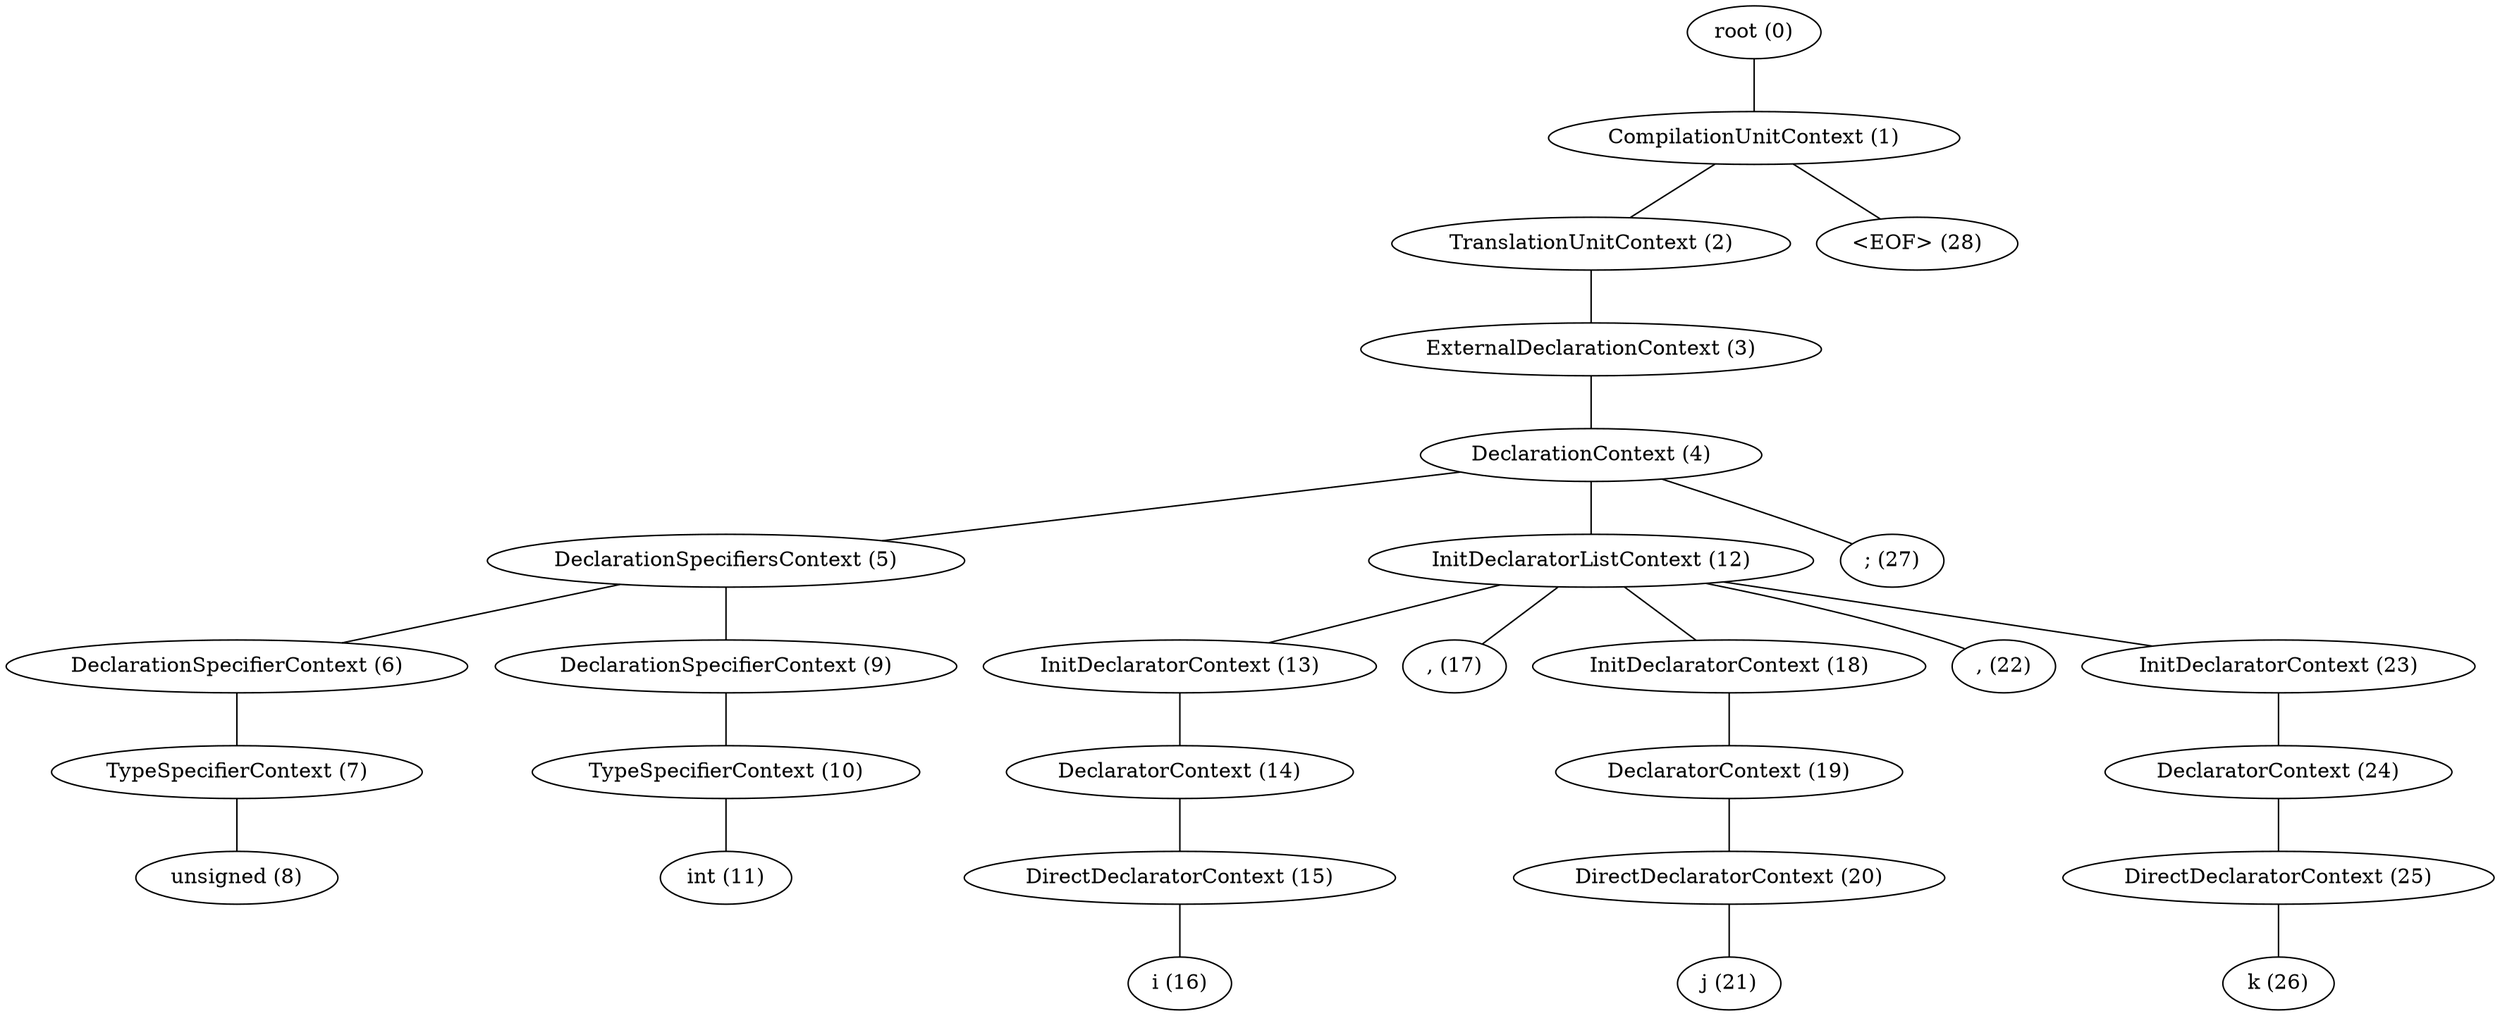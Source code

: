 graph graphname {

  0[label="root (0)"]
  0 -- 1;
  1[label="CompilationUnitContext (1)"]
  1 -- 2;
  1 -- 28;
  2[label="TranslationUnitContext (2)"]
  2 -- 3;
  3[label="ExternalDeclarationContext (3)"]
  3 -- 4;
  4[label="DeclarationContext (4)"]
  4 -- 5;
  4 -- 12;
  4 -- 27;
  5[label="DeclarationSpecifiersContext (5)"]
  5 -- 6;
  5 -- 9;
  6[label="DeclarationSpecifierContext (6)"]
  6 -- 7;
  7[label="TypeSpecifierContext (7)"]
  7 -- 8;
  8[label="unsigned (8)"]
  9[label="DeclarationSpecifierContext (9)"]
  9 -- 10;
  10[label="TypeSpecifierContext (10)"]
  10 -- 11;
  11[label="int (11)"]
  12[label="InitDeclaratorListContext (12)"]
  12 -- 13;
  12 -- 17;
  12 -- 18;
  12 -- 22;
  12 -- 23;
  13[label="InitDeclaratorContext (13)"]
  13 -- 14;
  14[label="DeclaratorContext (14)"]
  14 -- 15;
  15[label="DirectDeclaratorContext (15)"]
  15 -- 16;
  16[label="i (16)"]
  17[label=", (17)"]
  18[label="InitDeclaratorContext (18)"]
  18 -- 19;
  19[label="DeclaratorContext (19)"]
  19 -- 20;
  20[label="DirectDeclaratorContext (20)"]
  20 -- 21;
  21[label="j (21)"]
  22[label=", (22)"]
  23[label="InitDeclaratorContext (23)"]
  23 -- 24;
  24[label="DeclaratorContext (24)"]
  24 -- 25;
  25[label="DirectDeclaratorContext (25)"]
  25 -- 26;
  26[label="k (26)"]
  27[label="; (27)"]
  28[label="<EOF> (28)"]
}
